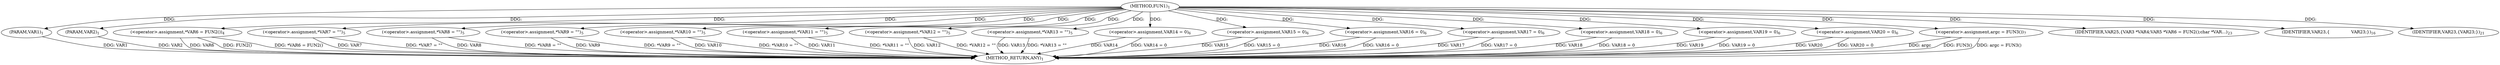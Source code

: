 digraph "FUN1" {  
"8" [label = <(METHOD,FUN1)<SUB>1</SUB>> ]
"86" [label = <(METHOD_RETURN,ANY)<SUB>1</SUB>> ]
"9" [label = <(PARAM,VAR1)<SUB>1</SUB>> ]
"10" [label = <(PARAM,VAR2)<SUB>1</SUB>> ]
"14" [label = <(&lt;operator&gt;.assignment,*VAR6 = FUN2())<SUB>4</SUB>> ]
"24" [label = <(&lt;operator&gt;.assignment,*VAR7 = &quot;&quot;)<SUB>5</SUB>> ]
"27" [label = <(&lt;operator&gt;.assignment,*VAR8 = &quot;&quot;)<SUB>5</SUB>> ]
"30" [label = <(&lt;operator&gt;.assignment,*VAR9 = &quot;&quot;)<SUB>5</SUB>> ]
"33" [label = <(&lt;operator&gt;.assignment,*VAR10 = &quot;&quot;)<SUB>5</SUB>> ]
"36" [label = <(&lt;operator&gt;.assignment,*VAR11 = &quot;&quot;)<SUB>5</SUB>> ]
"39" [label = <(&lt;operator&gt;.assignment,*VAR12 = &quot;&quot;)<SUB>5</SUB>> ]
"42" [label = <(&lt;operator&gt;.assignment,*VAR13 = &quot;&quot;)<SUB>5</SUB>> ]
"52" [label = <(&lt;operator&gt;.assignment,VAR14 = 0)<SUB>6</SUB>> ]
"55" [label = <(&lt;operator&gt;.assignment,VAR15 = 0)<SUB>6</SUB>> ]
"58" [label = <(&lt;operator&gt;.assignment,VAR16 = 0)<SUB>6</SUB>> ]
"61" [label = <(&lt;operator&gt;.assignment,VAR17 = 0)<SUB>6</SUB>> ]
"64" [label = <(&lt;operator&gt;.assignment,VAR18 = 0)<SUB>6</SUB>> ]
"67" [label = <(&lt;operator&gt;.assignment,VAR19 = 0)<SUB>6</SUB>> ]
"70" [label = <(&lt;operator&gt;.assignment,VAR20 = 0)<SUB>6</SUB>> ]
"74" [label = <(&lt;operator&gt;.assignment,argc = FUN3())<SUB>7</SUB>> ]
"85" [label = <(IDENTIFIER,VAR25,{
	VAR3 *VAR4;
	VAR5 *VAR6 = FUN2();
	char *VAR...)<SUB>23</SUB>> ]
"80" [label = <(IDENTIFIER,VAR23,{
                VAR23;
	})<SUB>16</SUB>> ]
"84" [label = <(IDENTIFIER,VAR23,{
		
		VAR23;
	})<SUB>21</SUB>> ]
  "9" -> "86"  [ label = "DDG: VAR1"] 
  "10" -> "86"  [ label = "DDG: VAR2"] 
  "14" -> "86"  [ label = "DDG: VAR6"] 
  "14" -> "86"  [ label = "DDG: FUN2()"] 
  "14" -> "86"  [ label = "DDG: *VAR6 = FUN2()"] 
  "24" -> "86"  [ label = "DDG: VAR7"] 
  "24" -> "86"  [ label = "DDG: *VAR7 = &quot;&quot;"] 
  "27" -> "86"  [ label = "DDG: VAR8"] 
  "27" -> "86"  [ label = "DDG: *VAR8 = &quot;&quot;"] 
  "30" -> "86"  [ label = "DDG: VAR9"] 
  "30" -> "86"  [ label = "DDG: *VAR9 = &quot;&quot;"] 
  "33" -> "86"  [ label = "DDG: VAR10"] 
  "33" -> "86"  [ label = "DDG: *VAR10 = &quot;&quot;"] 
  "36" -> "86"  [ label = "DDG: VAR11"] 
  "36" -> "86"  [ label = "DDG: *VAR11 = &quot;&quot;"] 
  "39" -> "86"  [ label = "DDG: VAR12"] 
  "39" -> "86"  [ label = "DDG: *VAR12 = &quot;&quot;"] 
  "42" -> "86"  [ label = "DDG: VAR13"] 
  "42" -> "86"  [ label = "DDG: *VAR13 = &quot;&quot;"] 
  "52" -> "86"  [ label = "DDG: VAR14"] 
  "52" -> "86"  [ label = "DDG: VAR14 = 0"] 
  "55" -> "86"  [ label = "DDG: VAR15"] 
  "55" -> "86"  [ label = "DDG: VAR15 = 0"] 
  "58" -> "86"  [ label = "DDG: VAR16"] 
  "58" -> "86"  [ label = "DDG: VAR16 = 0"] 
  "61" -> "86"  [ label = "DDG: VAR17"] 
  "61" -> "86"  [ label = "DDG: VAR17 = 0"] 
  "64" -> "86"  [ label = "DDG: VAR18"] 
  "64" -> "86"  [ label = "DDG: VAR18 = 0"] 
  "67" -> "86"  [ label = "DDG: VAR19"] 
  "67" -> "86"  [ label = "DDG: VAR19 = 0"] 
  "70" -> "86"  [ label = "DDG: VAR20"] 
  "70" -> "86"  [ label = "DDG: VAR20 = 0"] 
  "74" -> "86"  [ label = "DDG: argc"] 
  "74" -> "86"  [ label = "DDG: FUN3()"] 
  "74" -> "86"  [ label = "DDG: argc = FUN3()"] 
  "8" -> "9"  [ label = "DDG: "] 
  "8" -> "10"  [ label = "DDG: "] 
  "8" -> "14"  [ label = "DDG: "] 
  "8" -> "24"  [ label = "DDG: "] 
  "8" -> "27"  [ label = "DDG: "] 
  "8" -> "30"  [ label = "DDG: "] 
  "8" -> "33"  [ label = "DDG: "] 
  "8" -> "36"  [ label = "DDG: "] 
  "8" -> "39"  [ label = "DDG: "] 
  "8" -> "42"  [ label = "DDG: "] 
  "8" -> "52"  [ label = "DDG: "] 
  "8" -> "55"  [ label = "DDG: "] 
  "8" -> "58"  [ label = "DDG: "] 
  "8" -> "61"  [ label = "DDG: "] 
  "8" -> "64"  [ label = "DDG: "] 
  "8" -> "67"  [ label = "DDG: "] 
  "8" -> "70"  [ label = "DDG: "] 
  "8" -> "74"  [ label = "DDG: "] 
  "8" -> "85"  [ label = "DDG: "] 
  "8" -> "80"  [ label = "DDG: "] 
  "8" -> "84"  [ label = "DDG: "] 
}
